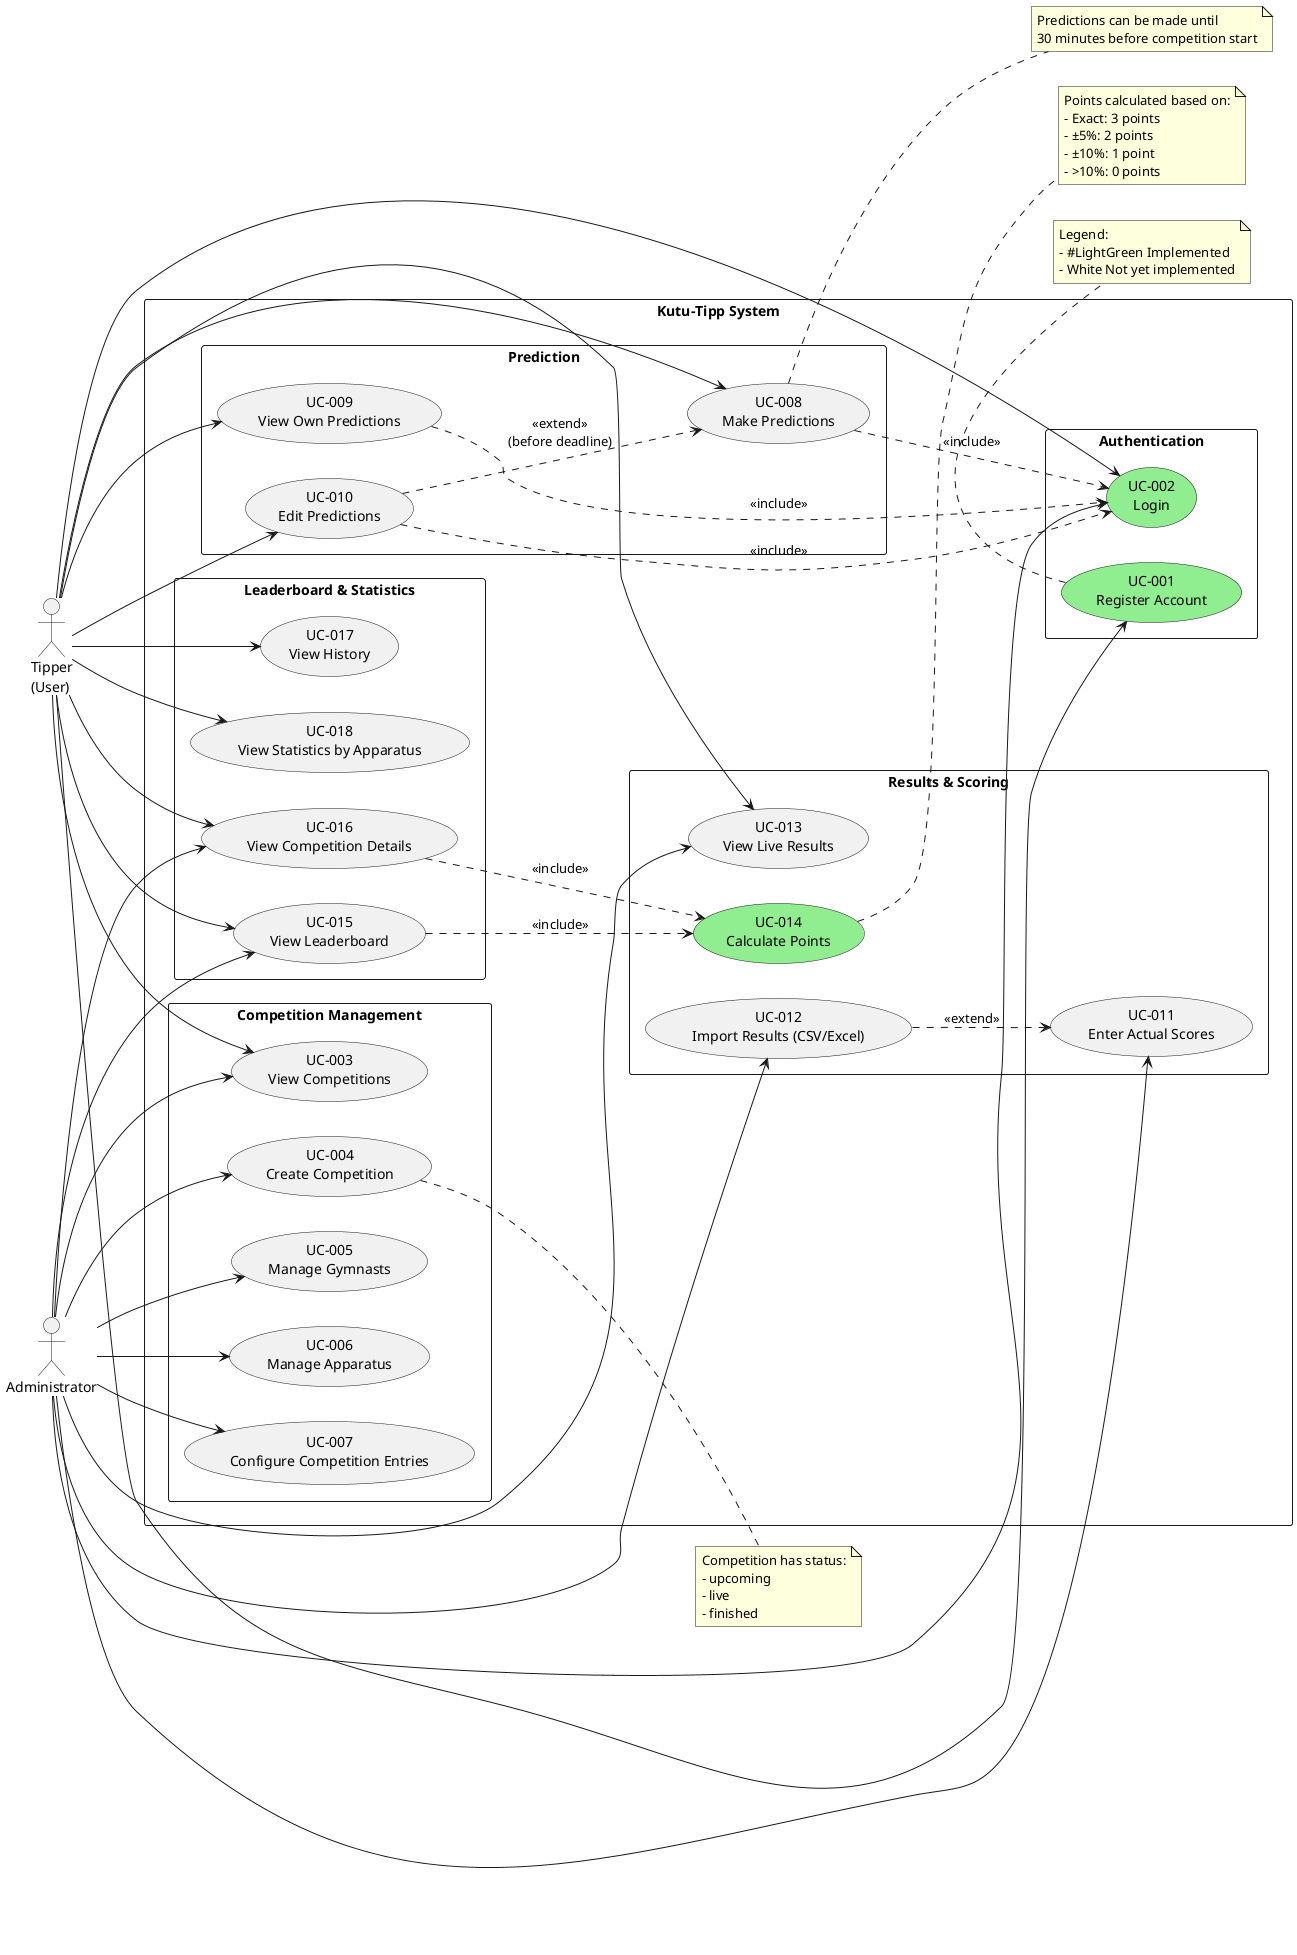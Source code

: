 @startuml Kutu-Tipp Use Case Model

left to right direction
skinparam packageStyle rectangle

actor "Tipper\n(User)" as User
actor "Administrator" as Admin

rectangle "Kutu-Tipp System" {

  package "Authentication" {
    usecase "UC-001\nRegister Account" as UC1 #LightGreen
    usecase "UC-002\nLogin" as UC2 #LightGreen
  }

  package "Competition Management" {
    usecase "UC-003\nView Competitions" as UC3
    usecase "UC-004\nCreate Competition" as UC4
    usecase "UC-005\nManage Gymnasts" as UC5
    usecase "UC-006\nManage Apparatus" as UC6
    usecase "UC-007\nConfigure Competition Entries" as UC7
  }

  package "Prediction" {
    usecase "UC-008\nMake Predictions" as UC8
    usecase "UC-009\nView Own Predictions" as UC9
    usecase "UC-010\nEdit Predictions" as UC10
  }

  package "Results & Scoring" {
    usecase "UC-011\nEnter Actual Scores" as UC11
    usecase "UC-012\nImport Results (CSV/Excel)" as UC12
    usecase "UC-013\nView Live Results" as UC13
    usecase "UC-014\nCalculate Points" as UC14 #LightGreen
  }

  package "Leaderboard & Statistics" {
    usecase "UC-015\nView Leaderboard" as UC15
    usecase "UC-016\nView Competition Details" as UC16
    usecase "UC-017\nView History" as UC17
    usecase "UC-018\nView Statistics by Apparatus" as UC18
  }
}

' User relationships
User --> UC1
User --> UC2
User --> UC3
User --> UC8
User --> UC9
User --> UC10
User --> UC13
User --> UC15
User --> UC16
User --> UC17
User --> UC18

' Admin relationships
Admin --> UC2
Admin --> UC3
Admin --> UC4
Admin --> UC5
Admin --> UC6
Admin --> UC7
Admin --> UC11
Admin --> UC12
Admin --> UC13
Admin --> UC15
Admin --> UC16

' Include relationships
UC8 ..> UC2 : <<include>>
UC9 ..> UC2 : <<include>>
UC10 ..> UC2 : <<include>>
UC15 ..> UC14 : <<include>>
UC16 ..> UC14 : <<include>>

' Extend relationships
UC10 ..> UC8 : <<extend>>\n(before deadline)
UC12 ..> UC11 : <<extend>>

' Notes
note right of UC8
  Predictions can be made until
  30 minutes before competition start
end note

note right of UC14
  Points calculated based on:
  - Exact: 3 points
  - ±5%: 2 points
  - ±10%: 1 point
  - >10%: 0 points
end note

note right of UC4
  Competition has status:
  - upcoming
  - live
  - finished
end note

note bottom of UC1
  Legend:
  - #LightGreen Implemented
  - White Not yet implemented
end note

@enduml